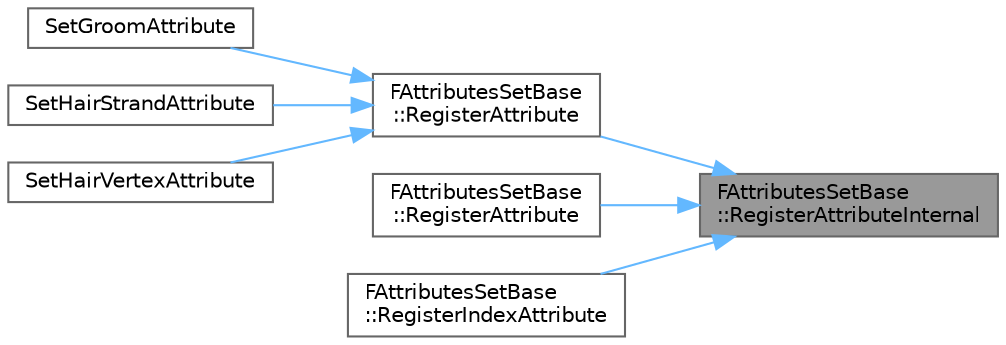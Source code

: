 digraph "FAttributesSetBase::RegisterAttributeInternal"
{
 // INTERACTIVE_SVG=YES
 // LATEX_PDF_SIZE
  bgcolor="transparent";
  edge [fontname=Helvetica,fontsize=10,labelfontname=Helvetica,labelfontsize=10];
  node [fontname=Helvetica,fontsize=10,shape=box,height=0.2,width=0.4];
  rankdir="RL";
  Node1 [id="Node000001",label="FAttributesSetBase\l::RegisterAttributeInternal",height=0.2,width=0.4,color="gray40", fillcolor="grey60", style="filled", fontcolor="black",tooltip="Register a new attribute name with the given type (must be a member of the AttributeTypes tuple)."];
  Node1 -> Node2 [id="edge1_Node000001_Node000002",dir="back",color="steelblue1",style="solid",tooltip=" "];
  Node2 [id="Node000002",label="FAttributesSetBase\l::RegisterAttribute",height=0.2,width=0.4,color="grey40", fillcolor="white", style="filled",URL="$d7/dd3/classFAttributesSetBase.html#a1353e4245aa8177f976fea95a3742806",tooltip="Register a new simple attribute."];
  Node2 -> Node3 [id="edge2_Node000002_Node000003",dir="back",color="steelblue1",style="solid",tooltip=" "];
  Node3 [id="Node000003",label="SetGroomAttribute",height=0.2,width=0.4,color="grey40", fillcolor="white", style="filled",URL="$df/d27/HairDescription_8h.html#a84e458fc7cfd7a6434a5bfd5b5d5bb74",tooltip=" "];
  Node2 -> Node4 [id="edge3_Node000002_Node000004",dir="back",color="steelblue1",style="solid",tooltip=" "];
  Node4 [id="Node000004",label="SetHairStrandAttribute",height=0.2,width=0.4,color="grey40", fillcolor="white", style="filled",URL="$df/d27/HairDescription_8h.html#ad05eb55feec0036df50b206373427e2a",tooltip=" "];
  Node2 -> Node5 [id="edge4_Node000002_Node000005",dir="back",color="steelblue1",style="solid",tooltip=" "];
  Node5 [id="Node000005",label="SetHairVertexAttribute",height=0.2,width=0.4,color="grey40", fillcolor="white", style="filled",URL="$df/d27/HairDescription_8h.html#a7382cbfc8f659caed8bb31129acc3732",tooltip=" "];
  Node1 -> Node6 [id="edge5_Node000001_Node000006",dir="back",color="steelblue1",style="solid",tooltip=" "];
  Node6 [id="Node000006",label="FAttributesSetBase\l::RegisterAttribute",height=0.2,width=0.4,color="grey40", fillcolor="white", style="filled",URL="$d7/dd3/classFAttributesSetBase.html#a9de6f01867203a7e22e33a3b04996406",tooltip="Register a new fixed array attribute."];
  Node1 -> Node7 [id="edge6_Node000001_Node000007",dir="back",color="steelblue1",style="solid",tooltip=" "];
  Node7 [id="Node000007",label="FAttributesSetBase\l::RegisterIndexAttribute",height=0.2,width=0.4,color="grey40", fillcolor="white", style="filled",URL="$d7/dd3/classFAttributesSetBase.html#a903cc15641b08f530ee2ef161c174ee9",tooltip="Register a new unbounded array attribute."];
}
